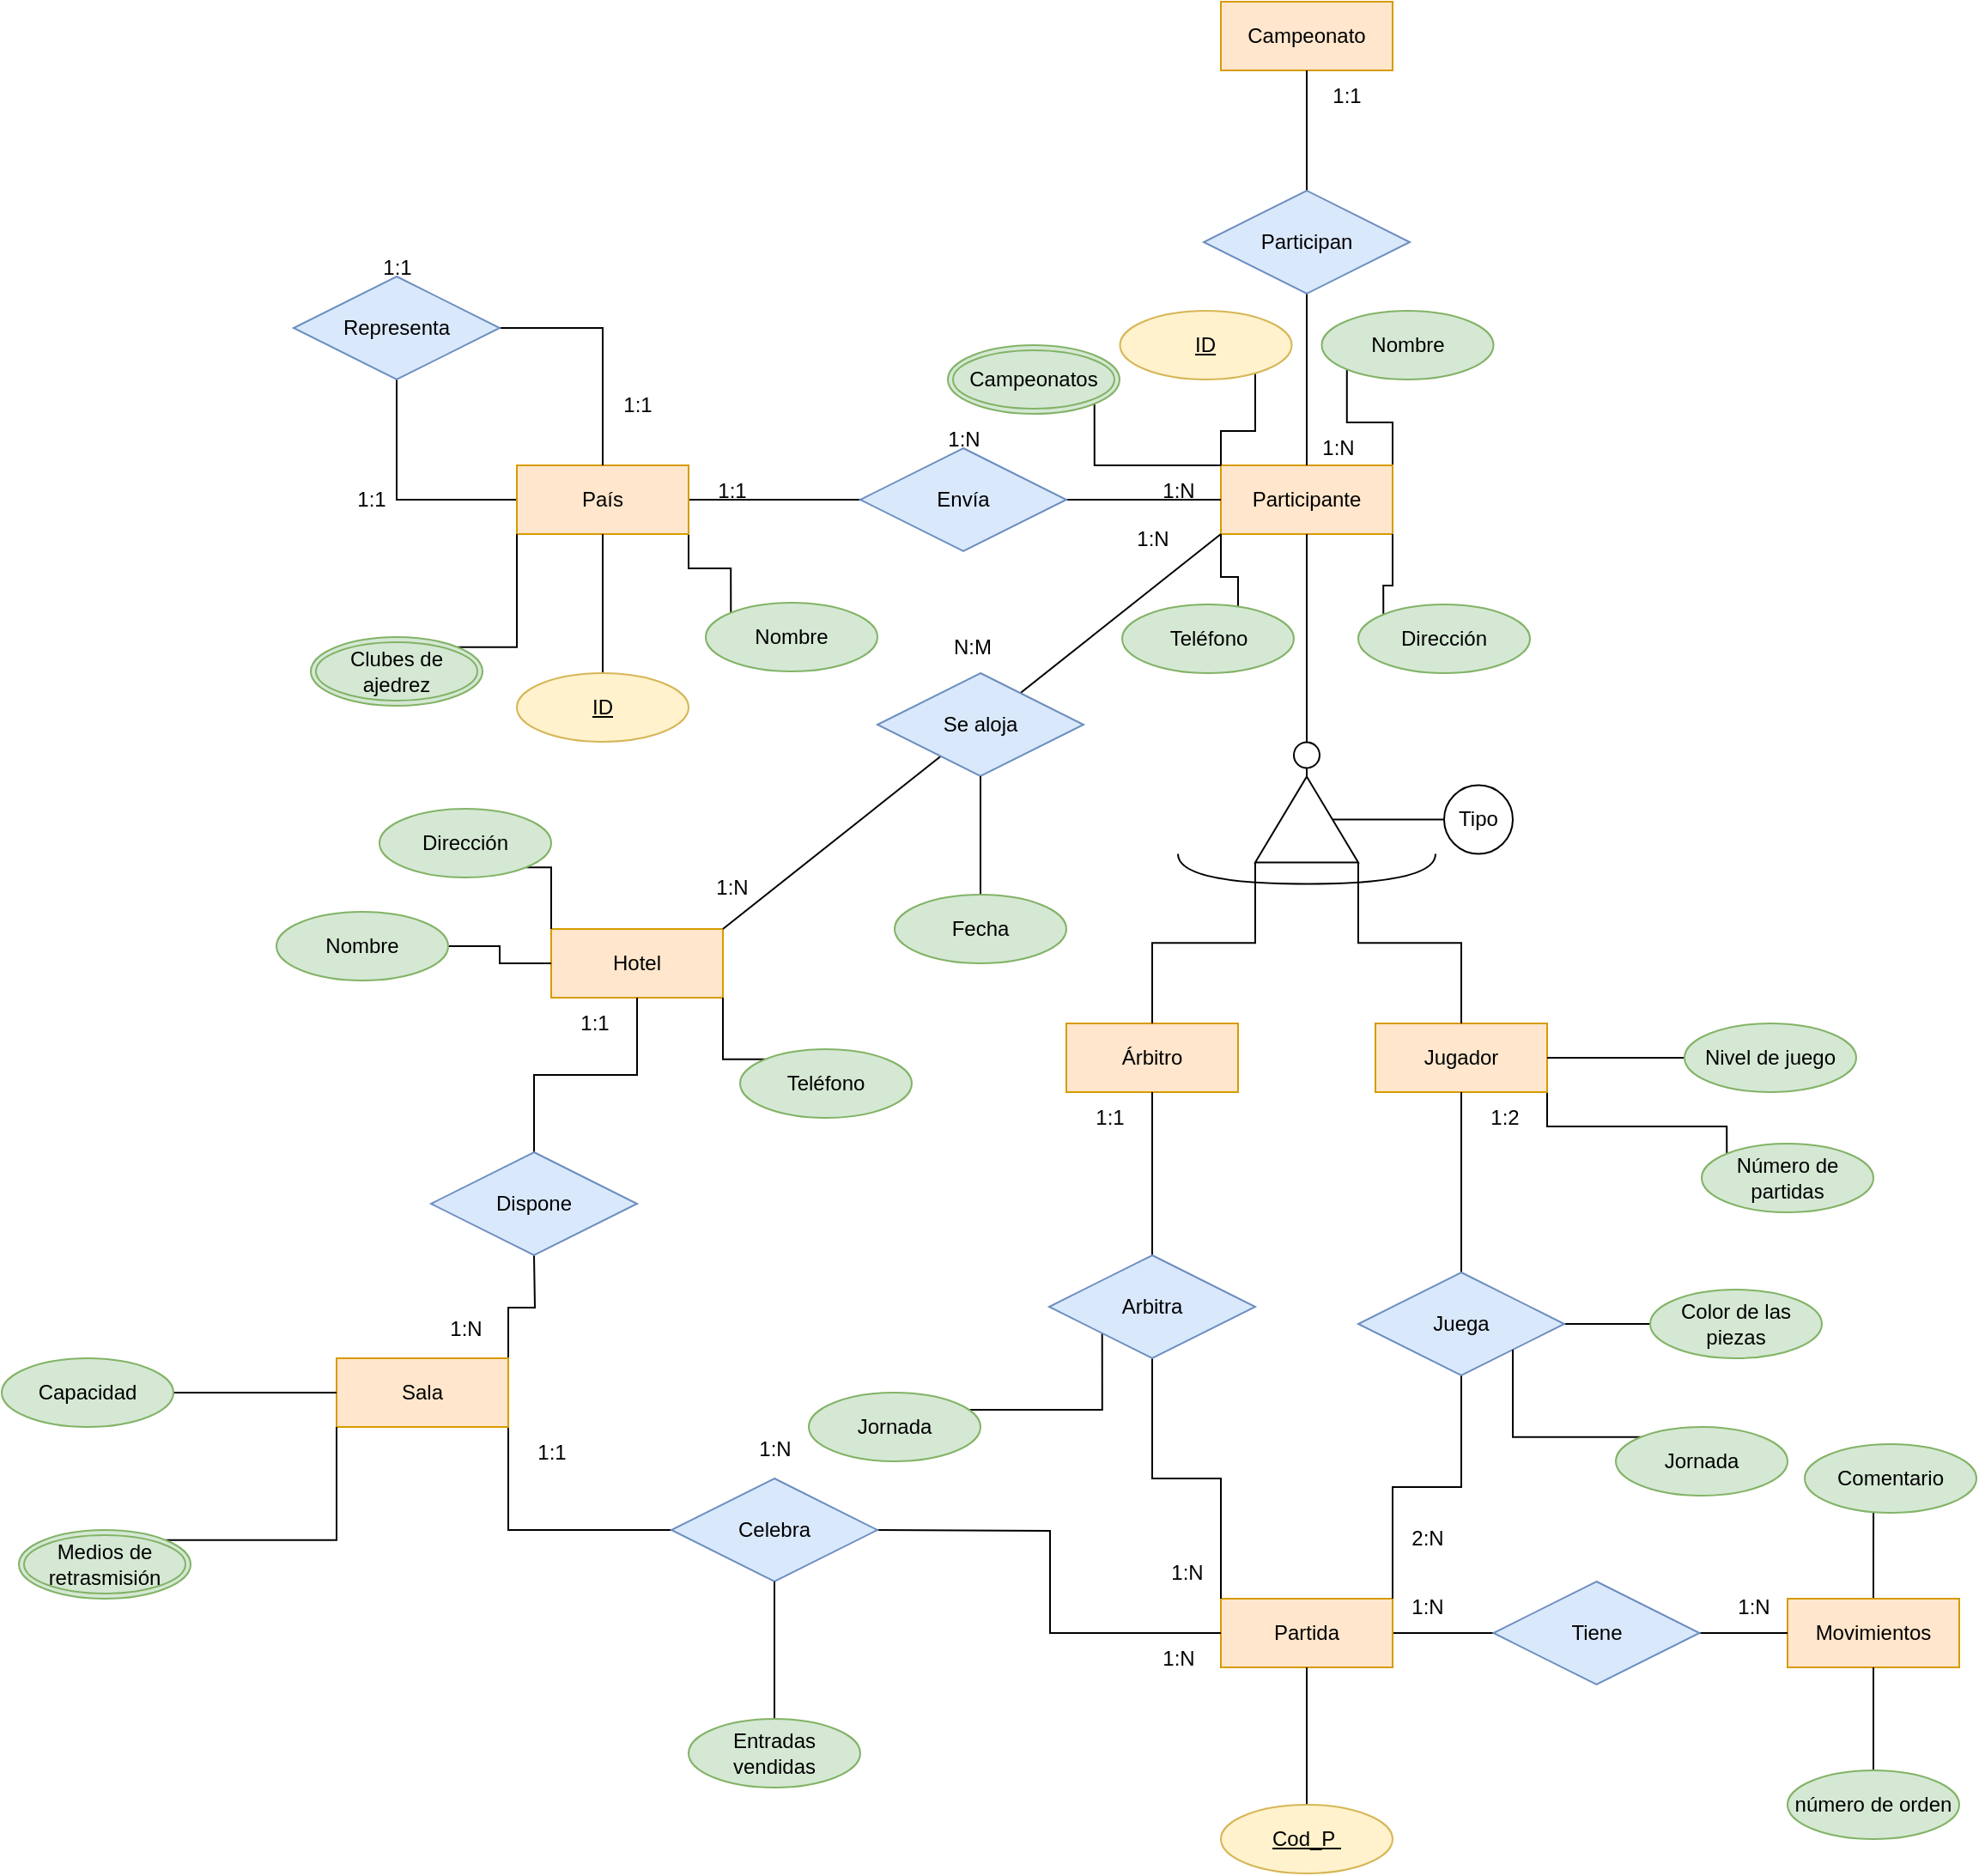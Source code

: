 <mxfile version="22.0.4" type="github">
  <diagram name="Página-1" id="1d2L8bz1bzAMaSmPZkwq">
    <mxGraphModel dx="1807" dy="534" grid="1" gridSize="10" guides="1" tooltips="1" connect="1" arrows="1" fold="1" page="1" pageScale="1" pageWidth="827" pageHeight="1169" math="0" shadow="0">
      <root>
        <mxCell id="0" />
        <mxCell id="1" parent="0" />
        <mxCell id="wL6kafA09rnqlE72niW9-103" style="edgeStyle=orthogonalEdgeStyle;rounded=0;orthogonalLoop=1;jettySize=auto;html=1;exitX=0;exitY=1;exitDx=0;exitDy=0;entryX=1;entryY=0;entryDx=0;entryDy=0;endArrow=none;endFill=0;" edge="1" parent="1">
          <mxGeometry relative="1" as="geometry">
            <mxPoint x="180.996" y="839.954" as="targetPoint" />
            <mxPoint x="270.85" y="789.18" as="sourcePoint" />
            <Array as="points">
              <mxPoint x="271" y="840" />
            </Array>
          </mxGeometry>
        </mxCell>
        <mxCell id="wL6kafA09rnqlE72niW9-104" value="Jornada" style="ellipse;whiteSpace=wrap;html=1;align=center;fillColor=#d5e8d4;strokeColor=#82b366;" vertex="1" parent="1">
          <mxGeometry x="100" y="830" width="100" height="40" as="geometry" />
        </mxCell>
        <mxCell id="wL6kafA09rnqlE72niW9-1" value="Campeonato" style="whiteSpace=wrap;html=1;align=center;fillColor=#ffe6cc;strokeColor=#d79b00;" vertex="1" parent="1">
          <mxGeometry x="340" y="20" width="100" height="40" as="geometry" />
        </mxCell>
        <mxCell id="wL6kafA09rnqlE72niW9-46" style="edgeStyle=orthogonalEdgeStyle;rounded=0;orthogonalLoop=1;jettySize=auto;html=1;exitX=1;exitY=0;exitDx=0;exitDy=0;entryX=0;entryY=1;entryDx=0;entryDy=0;endArrow=none;endFill=0;" edge="1" parent="1" source="wL6kafA09rnqlE72niW9-3" target="wL6kafA09rnqlE72niW9-45">
          <mxGeometry relative="1" as="geometry" />
        </mxCell>
        <mxCell id="wL6kafA09rnqlE72niW9-3" value="Participante" style="whiteSpace=wrap;html=1;align=center;fillColor=#ffe6cc;strokeColor=#d79b00;" vertex="1" parent="1">
          <mxGeometry x="340" y="290" width="100" height="40" as="geometry" />
        </mxCell>
        <mxCell id="wL6kafA09rnqlE72niW9-95" style="edgeStyle=orthogonalEdgeStyle;rounded=0;orthogonalLoop=1;jettySize=auto;html=1;exitX=1;exitY=1;exitDx=0;exitDy=0;entryX=0;entryY=0;entryDx=0;entryDy=0;endArrow=none;endFill=0;" edge="1" parent="1" source="wL6kafA09rnqlE72niW9-4" target="wL6kafA09rnqlE72niW9-94">
          <mxGeometry relative="1" as="geometry">
            <Array as="points">
              <mxPoint x="530" y="675" />
              <mxPoint x="635" y="675" />
            </Array>
          </mxGeometry>
        </mxCell>
        <mxCell id="wL6kafA09rnqlE72niW9-4" value="Jugador" style="whiteSpace=wrap;html=1;align=center;fillColor=#ffe6cc;strokeColor=#d79b00;" vertex="1" parent="1">
          <mxGeometry x="430" y="615" width="100" height="40" as="geometry" />
        </mxCell>
        <mxCell id="wL6kafA09rnqlE72niW9-5" value="Árbitro" style="whiteSpace=wrap;html=1;align=center;fillColor=#ffe6cc;strokeColor=#d79b00;" vertex="1" parent="1">
          <mxGeometry x="250" y="615" width="100" height="40" as="geometry" />
        </mxCell>
        <mxCell id="wL6kafA09rnqlE72niW9-26" style="edgeStyle=orthogonalEdgeStyle;rounded=0;orthogonalLoop=1;jettySize=auto;html=1;entryX=0;entryY=0.5;entryDx=0;entryDy=0;endArrow=none;endFill=0;" edge="1" parent="1" source="wL6kafA09rnqlE72niW9-6" target="wL6kafA09rnqlE72niW9-25">
          <mxGeometry relative="1" as="geometry" />
        </mxCell>
        <mxCell id="wL6kafA09rnqlE72niW9-29" style="edgeStyle=orthogonalEdgeStyle;rounded=0;orthogonalLoop=1;jettySize=auto;html=1;entryX=0.5;entryY=1;entryDx=0;entryDy=0;endArrow=none;endFill=0;" edge="1" parent="1" source="wL6kafA09rnqlE72niW9-6" target="wL6kafA09rnqlE72niW9-28">
          <mxGeometry relative="1" as="geometry" />
        </mxCell>
        <mxCell id="wL6kafA09rnqlE72niW9-66" style="edgeStyle=orthogonalEdgeStyle;rounded=0;orthogonalLoop=1;jettySize=auto;html=1;exitX=1;exitY=1;exitDx=0;exitDy=0;entryX=0;entryY=0;entryDx=0;entryDy=0;endArrow=none;endFill=0;" edge="1" parent="1" source="wL6kafA09rnqlE72niW9-6" target="wL6kafA09rnqlE72niW9-65">
          <mxGeometry relative="1" as="geometry" />
        </mxCell>
        <mxCell id="wL6kafA09rnqlE72niW9-6" value="País" style="whiteSpace=wrap;html=1;align=center;fillColor=#ffe6cc;strokeColor=#d79b00;" vertex="1" parent="1">
          <mxGeometry x="-70" y="290" width="100" height="40" as="geometry" />
        </mxCell>
        <mxCell id="wL6kafA09rnqlE72niW9-137" style="edgeStyle=orthogonalEdgeStyle;rounded=0;orthogonalLoop=1;jettySize=auto;html=1;exitX=1;exitY=0.5;exitDx=0;exitDy=0;entryX=0;entryY=0.5;entryDx=0;entryDy=0;endArrow=none;endFill=0;" edge="1" parent="1" source="wL6kafA09rnqlE72niW9-7" target="wL6kafA09rnqlE72niW9-136">
          <mxGeometry relative="1" as="geometry" />
        </mxCell>
        <mxCell id="wL6kafA09rnqlE72niW9-7" value="Partida" style="whiteSpace=wrap;html=1;align=center;fillColor=#ffe6cc;strokeColor=#d79b00;" vertex="1" parent="1">
          <mxGeometry x="340" y="950" width="100" height="40" as="geometry" />
        </mxCell>
        <mxCell id="wL6kafA09rnqlE72niW9-8" value="Hotel" style="whiteSpace=wrap;html=1;align=center;fillColor=#ffe6cc;strokeColor=#d79b00;" vertex="1" parent="1">
          <mxGeometry x="-50" y="560" width="100" height="40" as="geometry" />
        </mxCell>
        <mxCell id="wL6kafA09rnqlE72niW9-12" style="edgeStyle=orthogonalEdgeStyle;rounded=0;orthogonalLoop=1;jettySize=auto;html=1;exitX=0.5;exitY=1;exitDx=0;exitDy=0;entryX=0.5;entryY=0;entryDx=0;entryDy=0;endArrow=none;endFill=0;" edge="1" parent="1" source="wL6kafA09rnqlE72niW9-11" target="wL6kafA09rnqlE72niW9-3">
          <mxGeometry relative="1" as="geometry" />
        </mxCell>
        <mxCell id="wL6kafA09rnqlE72niW9-13" style="edgeStyle=orthogonalEdgeStyle;rounded=0;orthogonalLoop=1;jettySize=auto;html=1;exitX=0.5;exitY=0;exitDx=0;exitDy=0;entryX=0.5;entryY=1;entryDx=0;entryDy=0;endArrow=none;endFill=0;" edge="1" parent="1" source="wL6kafA09rnqlE72niW9-11" target="wL6kafA09rnqlE72niW9-1">
          <mxGeometry relative="1" as="geometry" />
        </mxCell>
        <mxCell id="wL6kafA09rnqlE72niW9-11" value="Participan" style="shape=rhombus;perimeter=rhombusPerimeter;whiteSpace=wrap;html=1;align=center;fillColor=#dae8fc;strokeColor=#6c8ebf;" vertex="1" parent="1">
          <mxGeometry x="330" y="130" width="120" height="60" as="geometry" />
        </mxCell>
        <mxCell id="wL6kafA09rnqlE72niW9-18" style="edgeStyle=orthogonalEdgeStyle;rounded=0;orthogonalLoop=1;jettySize=auto;html=1;entryX=0.5;entryY=1;entryDx=0;entryDy=0;endArrow=none;endFill=0;" edge="1" parent="1" source="wL6kafA09rnqlE72niW9-14" target="wL6kafA09rnqlE72niW9-15">
          <mxGeometry relative="1" as="geometry" />
        </mxCell>
        <mxCell id="wL6kafA09rnqlE72niW9-19" style="edgeStyle=orthogonalEdgeStyle;rounded=0;orthogonalLoop=1;jettySize=auto;html=1;exitX=0;exitY=1;exitDx=0;exitDy=0;exitPerimeter=0;entryX=0.5;entryY=0;entryDx=0;entryDy=0;endArrow=none;endFill=0;" edge="1" parent="1" source="wL6kafA09rnqlE72niW9-14" target="wL6kafA09rnqlE72niW9-5">
          <mxGeometry relative="1" as="geometry" />
        </mxCell>
        <mxCell id="wL6kafA09rnqlE72niW9-20" style="edgeStyle=orthogonalEdgeStyle;rounded=0;orthogonalLoop=1;jettySize=auto;html=1;exitX=1;exitY=1;exitDx=0;exitDy=0;exitPerimeter=0;entryX=0.5;entryY=0;entryDx=0;entryDy=0;endArrow=none;endFill=0;" edge="1" parent="1" source="wL6kafA09rnqlE72niW9-14" target="wL6kafA09rnqlE72niW9-4">
          <mxGeometry relative="1" as="geometry" />
        </mxCell>
        <mxCell id="wL6kafA09rnqlE72niW9-14" value="" style="verticalLabelPosition=bottom;verticalAlign=top;html=1;shape=mxgraph.basic.acute_triangle;dx=0.5;" vertex="1" parent="1">
          <mxGeometry x="360" y="471.25" width="60" height="50" as="geometry" />
        </mxCell>
        <mxCell id="wL6kafA09rnqlE72niW9-34" style="edgeStyle=orthogonalEdgeStyle;rounded=0;orthogonalLoop=1;jettySize=auto;html=1;entryX=0.5;entryY=1;entryDx=0;entryDy=0;endArrow=none;endFill=0;" edge="1" parent="1" source="wL6kafA09rnqlE72niW9-15" target="wL6kafA09rnqlE72niW9-3">
          <mxGeometry relative="1" as="geometry" />
        </mxCell>
        <mxCell id="wL6kafA09rnqlE72niW9-15" value="" style="ellipse;whiteSpace=wrap;html=1;aspect=fixed;" vertex="1" parent="1">
          <mxGeometry x="382.5" y="451.25" width="15" height="15" as="geometry" />
        </mxCell>
        <mxCell id="wL6kafA09rnqlE72niW9-22" value="" style="shape=requiredInterface;html=1;verticalLabelPosition=bottom;sketch=0;rotation=90;" vertex="1" parent="1">
          <mxGeometry x="381.25" y="450" width="17.5" height="150" as="geometry" />
        </mxCell>
        <mxCell id="wL6kafA09rnqlE72niW9-23" value="Tipo" style="ellipse;whiteSpace=wrap;html=1;aspect=fixed;" vertex="1" parent="1">
          <mxGeometry x="470" y="476.25" width="40" height="40" as="geometry" />
        </mxCell>
        <mxCell id="wL6kafA09rnqlE72niW9-24" style="edgeStyle=orthogonalEdgeStyle;rounded=0;orthogonalLoop=1;jettySize=auto;html=1;entryX=0;entryY=0;entryDx=45;entryDy=25;entryPerimeter=0;endArrow=none;endFill=0;" edge="1" parent="1" source="wL6kafA09rnqlE72niW9-23" target="wL6kafA09rnqlE72niW9-14">
          <mxGeometry relative="1" as="geometry" />
        </mxCell>
        <mxCell id="wL6kafA09rnqlE72niW9-27" style="edgeStyle=orthogonalEdgeStyle;rounded=0;orthogonalLoop=1;jettySize=auto;html=1;exitX=1;exitY=0.5;exitDx=0;exitDy=0;entryX=0;entryY=0.5;entryDx=0;entryDy=0;endArrow=none;endFill=0;" edge="1" parent="1" source="wL6kafA09rnqlE72niW9-25" target="wL6kafA09rnqlE72niW9-3">
          <mxGeometry relative="1" as="geometry" />
        </mxCell>
        <mxCell id="wL6kafA09rnqlE72niW9-25" value="Envía" style="shape=rhombus;perimeter=rhombusPerimeter;whiteSpace=wrap;html=1;align=center;fillColor=#dae8fc;strokeColor=#6c8ebf;" vertex="1" parent="1">
          <mxGeometry x="130" y="280" width="120" height="60" as="geometry" />
        </mxCell>
        <mxCell id="wL6kafA09rnqlE72niW9-30" style="edgeStyle=orthogonalEdgeStyle;rounded=0;orthogonalLoop=1;jettySize=auto;html=1;entryX=0.5;entryY=0;entryDx=0;entryDy=0;endArrow=none;endFill=0;" edge="1" parent="1" source="wL6kafA09rnqlE72niW9-28" target="wL6kafA09rnqlE72niW9-6">
          <mxGeometry relative="1" as="geometry" />
        </mxCell>
        <mxCell id="wL6kafA09rnqlE72niW9-28" value="Representa" style="shape=rhombus;perimeter=rhombusPerimeter;whiteSpace=wrap;html=1;align=center;fillColor=#dae8fc;strokeColor=#6c8ebf;" vertex="1" parent="1">
          <mxGeometry x="-200" y="180" width="120" height="60" as="geometry" />
        </mxCell>
        <mxCell id="wL6kafA09rnqlE72niW9-37" value="" style="endArrow=none;html=1;rounded=0;exitX=1;exitY=0;exitDx=0;exitDy=0;entryX=0;entryY=1;entryDx=0;entryDy=0;" edge="1" parent="1" source="wL6kafA09rnqlE72niW9-8" target="wL6kafA09rnqlE72niW9-3">
          <mxGeometry width="50" height="50" relative="1" as="geometry">
            <mxPoint x="210" y="500" as="sourcePoint" />
            <mxPoint x="260" y="450" as="targetPoint" />
          </mxGeometry>
        </mxCell>
        <mxCell id="wL6kafA09rnqlE72niW9-38" value="Se aloja" style="shape=rhombus;perimeter=rhombusPerimeter;whiteSpace=wrap;html=1;align=center;fillColor=#dae8fc;strokeColor=#6c8ebf;" vertex="1" parent="1">
          <mxGeometry x="140" y="411" width="120" height="60" as="geometry" />
        </mxCell>
        <mxCell id="wL6kafA09rnqlE72niW9-42" style="edgeStyle=orthogonalEdgeStyle;rounded=0;orthogonalLoop=1;jettySize=auto;html=1;entryX=0;entryY=0.5;entryDx=0;entryDy=0;endArrow=none;endFill=0;" edge="1" parent="1" target="wL6kafA09rnqlE72niW9-7">
          <mxGeometry relative="1" as="geometry">
            <mxPoint x="140" y="910" as="sourcePoint" />
          </mxGeometry>
        </mxCell>
        <mxCell id="wL6kafA09rnqlE72niW9-99" style="edgeStyle=orthogonalEdgeStyle;rounded=0;orthogonalLoop=1;jettySize=auto;html=1;exitX=0;exitY=0.5;exitDx=0;exitDy=0;entryX=1;entryY=1;entryDx=0;entryDy=0;endArrow=none;endFill=0;" edge="1" parent="1" source="wL6kafA09rnqlE72niW9-39" target="wL6kafA09rnqlE72niW9-40">
          <mxGeometry relative="1" as="geometry" />
        </mxCell>
        <mxCell id="wL6kafA09rnqlE72niW9-128" value="" style="edgeStyle=orthogonalEdgeStyle;rounded=0;orthogonalLoop=1;jettySize=auto;html=1;endArrow=none;endFill=0;" edge="1" parent="1">
          <mxGeometry relative="1" as="geometry">
            <mxPoint x="79.41" y="1020.0" as="sourcePoint" />
            <mxPoint x="79" y="1030" as="targetPoint" />
          </mxGeometry>
        </mxCell>
        <mxCell id="wL6kafA09rnqlE72niW9-39" value="Celebra" style="shape=rhombus;perimeter=rhombusPerimeter;whiteSpace=wrap;html=1;align=center;fillColor=#dae8fc;strokeColor=#6c8ebf;" vertex="1" parent="1">
          <mxGeometry x="20" y="880" width="120" height="60" as="geometry" />
        </mxCell>
        <mxCell id="wL6kafA09rnqlE72niW9-100" style="edgeStyle=orthogonalEdgeStyle;rounded=0;orthogonalLoop=1;jettySize=auto;html=1;exitX=1;exitY=0;exitDx=0;exitDy=0;endArrow=none;endFill=0;" edge="1" parent="1" source="wL6kafA09rnqlE72niW9-40">
          <mxGeometry relative="1" as="geometry">
            <mxPoint x="-60" y="750.0" as="targetPoint" />
          </mxGeometry>
        </mxCell>
        <mxCell id="wL6kafA09rnqlE72niW9-40" value="Sala" style="whiteSpace=wrap;html=1;align=center;fillColor=#ffe6cc;strokeColor=#d79b00;" vertex="1" parent="1">
          <mxGeometry x="-175" y="810" width="100" height="40" as="geometry" />
        </mxCell>
        <mxCell id="wL6kafA09rnqlE72niW9-47" style="edgeStyle=orthogonalEdgeStyle;rounded=0;orthogonalLoop=1;jettySize=auto;html=1;exitX=1;exitY=1;exitDx=0;exitDy=0;entryX=0;entryY=0;entryDx=0;entryDy=0;endArrow=none;endFill=0;" edge="1" parent="1" source="wL6kafA09rnqlE72niW9-43" target="wL6kafA09rnqlE72niW9-3">
          <mxGeometry relative="1" as="geometry">
            <Array as="points">
              <mxPoint x="360" y="234" />
              <mxPoint x="360" y="270" />
              <mxPoint x="340" y="270" />
            </Array>
          </mxGeometry>
        </mxCell>
        <mxCell id="wL6kafA09rnqlE72niW9-43" value="ID" style="ellipse;whiteSpace=wrap;html=1;align=center;fontStyle=4;fillColor=#fff2cc;strokeColor=#d6b656;" vertex="1" parent="1">
          <mxGeometry x="281.25" y="200" width="100" height="40" as="geometry" />
        </mxCell>
        <mxCell id="wL6kafA09rnqlE72niW9-45" value="Nombre" style="ellipse;whiteSpace=wrap;html=1;align=center;fillColor=#d5e8d4;strokeColor=#82b366;" vertex="1" parent="1">
          <mxGeometry x="398.75" y="200" width="100" height="40" as="geometry" />
        </mxCell>
        <mxCell id="wL6kafA09rnqlE72niW9-49" style="edgeStyle=orthogonalEdgeStyle;rounded=0;orthogonalLoop=1;jettySize=auto;html=1;exitX=0;exitY=0;exitDx=0;exitDy=0;entryX=1;entryY=1;entryDx=0;entryDy=0;endArrow=none;endFill=0;" edge="1" parent="1" source="wL6kafA09rnqlE72niW9-48" target="wL6kafA09rnqlE72niW9-3">
          <mxGeometry relative="1" as="geometry">
            <Array as="points">
              <mxPoint x="435" y="360" />
              <mxPoint x="440" y="360" />
            </Array>
          </mxGeometry>
        </mxCell>
        <mxCell id="wL6kafA09rnqlE72niW9-48" value="Dirección" style="ellipse;whiteSpace=wrap;html=1;align=center;fillColor=#d5e8d4;strokeColor=#82b366;" vertex="1" parent="1">
          <mxGeometry x="420" y="371" width="100" height="40" as="geometry" />
        </mxCell>
        <mxCell id="wL6kafA09rnqlE72niW9-51" style="edgeStyle=orthogonalEdgeStyle;rounded=0;orthogonalLoop=1;jettySize=auto;html=1;exitX=0.5;exitY=0;exitDx=0;exitDy=0;entryX=0;entryY=1;entryDx=0;entryDy=0;endArrow=none;endFill=0;" edge="1" parent="1" source="wL6kafA09rnqlE72niW9-50" target="wL6kafA09rnqlE72niW9-3">
          <mxGeometry relative="1" as="geometry">
            <Array as="points">
              <mxPoint x="333" y="390" />
              <mxPoint x="350" y="390" />
              <mxPoint x="350" y="355" />
              <mxPoint x="340" y="355" />
            </Array>
          </mxGeometry>
        </mxCell>
        <mxCell id="wL6kafA09rnqlE72niW9-50" value="Teléfono" style="ellipse;whiteSpace=wrap;html=1;align=center;fillColor=#d5e8d4;strokeColor=#82b366;" vertex="1" parent="1">
          <mxGeometry x="282.5" y="371" width="100" height="40" as="geometry" />
        </mxCell>
        <mxCell id="wL6kafA09rnqlE72niW9-53" style="edgeStyle=orthogonalEdgeStyle;rounded=0;orthogonalLoop=1;jettySize=auto;html=1;exitX=1;exitY=1;exitDx=0;exitDy=0;entryX=0;entryY=0;entryDx=0;entryDy=0;endArrow=none;endFill=0;" edge="1" parent="1" source="wL6kafA09rnqlE72niW9-52" target="wL6kafA09rnqlE72niW9-3">
          <mxGeometry relative="1" as="geometry">
            <Array as="points">
              <mxPoint x="266" y="290" />
            </Array>
          </mxGeometry>
        </mxCell>
        <mxCell id="wL6kafA09rnqlE72niW9-52" value="Campeonatos" style="ellipse;shape=doubleEllipse;margin=3;whiteSpace=wrap;html=1;align=center;fillColor=#d5e8d4;strokeColor=#82b366;" vertex="1" parent="1">
          <mxGeometry x="181" y="220" width="100" height="40" as="geometry" />
        </mxCell>
        <mxCell id="wL6kafA09rnqlE72niW9-56" style="edgeStyle=orthogonalEdgeStyle;rounded=0;orthogonalLoop=1;jettySize=auto;html=1;entryX=1;entryY=0.5;entryDx=0;entryDy=0;endArrow=none;endFill=0;" edge="1" parent="1" source="wL6kafA09rnqlE72niW9-54" target="wL6kafA09rnqlE72niW9-4">
          <mxGeometry relative="1" as="geometry">
            <Array as="points">
              <mxPoint x="570" y="635" />
              <mxPoint x="570" y="635" />
            </Array>
          </mxGeometry>
        </mxCell>
        <mxCell id="wL6kafA09rnqlE72niW9-54" value="Nivel de juego" style="ellipse;whiteSpace=wrap;html=1;align=center;fillColor=#d5e8d4;strokeColor=#82b366;" vertex="1" parent="1">
          <mxGeometry x="610" y="615" width="100" height="40" as="geometry" />
        </mxCell>
        <mxCell id="wL6kafA09rnqlE72niW9-57" value="1:N" style="text;html=1;align=center;verticalAlign=middle;resizable=0;points=[];autosize=1;strokeColor=none;fillColor=none;" vertex="1" parent="1">
          <mxGeometry x="295" y="290" width="40" height="30" as="geometry" />
        </mxCell>
        <mxCell id="wL6kafA09rnqlE72niW9-58" value="1:1" style="text;html=1;align=center;verticalAlign=middle;resizable=0;points=[];autosize=1;strokeColor=none;fillColor=none;" vertex="1" parent="1">
          <mxGeometry x="35" y="290" width="40" height="30" as="geometry" />
        </mxCell>
        <mxCell id="wL6kafA09rnqlE72niW9-59" value="1:N" style="text;html=1;align=center;verticalAlign=middle;resizable=0;points=[];autosize=1;strokeColor=none;fillColor=none;" vertex="1" parent="1">
          <mxGeometry x="170" y="260" width="40" height="30" as="geometry" />
        </mxCell>
        <mxCell id="wL6kafA09rnqlE72niW9-60" value="1:1" style="text;html=1;align=center;verticalAlign=middle;resizable=0;points=[];autosize=1;strokeColor=none;fillColor=none;" vertex="1" parent="1">
          <mxGeometry x="-20" y="240" width="40" height="30" as="geometry" />
        </mxCell>
        <mxCell id="wL6kafA09rnqlE72niW9-61" value="1:1" style="text;html=1;align=center;verticalAlign=middle;resizable=0;points=[];autosize=1;strokeColor=none;fillColor=none;" vertex="1" parent="1">
          <mxGeometry x="-175" y="295" width="40" height="30" as="geometry" />
        </mxCell>
        <mxCell id="wL6kafA09rnqlE72niW9-62" value="1:1" style="text;html=1;align=center;verticalAlign=middle;resizable=0;points=[];autosize=1;strokeColor=none;fillColor=none;rotation=0;" vertex="1" parent="1">
          <mxGeometry x="-160" y="160" width="40" height="30" as="geometry" />
        </mxCell>
        <mxCell id="wL6kafA09rnqlE72niW9-64" style="edgeStyle=orthogonalEdgeStyle;rounded=0;orthogonalLoop=1;jettySize=auto;html=1;entryX=0.5;entryY=1;entryDx=0;entryDy=0;endArrow=none;endFill=0;" edge="1" parent="1" source="wL6kafA09rnqlE72niW9-63" target="wL6kafA09rnqlE72niW9-6">
          <mxGeometry relative="1" as="geometry" />
        </mxCell>
        <mxCell id="wL6kafA09rnqlE72niW9-63" value="ID" style="whiteSpace=wrap;html=1;align=center;fillColor=#fff2cc;strokeColor=#d6b656;shape=ellipse;perimeter=ellipsePerimeter;fontStyle=4;" vertex="1" parent="1">
          <mxGeometry x="-70" y="411" width="100" height="40" as="geometry" />
        </mxCell>
        <mxCell id="wL6kafA09rnqlE72niW9-65" value="Nombre" style="ellipse;whiteSpace=wrap;html=1;align=center;fillColor=#d5e8d4;strokeColor=#82b366;" vertex="1" parent="1">
          <mxGeometry x="40" y="370" width="100" height="40" as="geometry" />
        </mxCell>
        <mxCell id="wL6kafA09rnqlE72niW9-68" style="edgeStyle=orthogonalEdgeStyle;rounded=0;orthogonalLoop=1;jettySize=auto;html=1;exitX=1;exitY=0;exitDx=0;exitDy=0;entryX=0;entryY=1;entryDx=0;entryDy=0;endArrow=none;endFill=0;" edge="1" parent="1" source="wL6kafA09rnqlE72niW9-67" target="wL6kafA09rnqlE72niW9-6">
          <mxGeometry relative="1" as="geometry" />
        </mxCell>
        <mxCell id="wL6kafA09rnqlE72niW9-67" value="Clubes de ajedrez" style="ellipse;shape=doubleEllipse;margin=3;whiteSpace=wrap;html=1;align=center;fillColor=#d5e8d4;strokeColor=#82b366;" vertex="1" parent="1">
          <mxGeometry x="-190" y="390" width="100" height="40" as="geometry" />
        </mxCell>
        <mxCell id="wL6kafA09rnqlE72niW9-70" style="edgeStyle=orthogonalEdgeStyle;rounded=0;orthogonalLoop=1;jettySize=auto;html=1;endArrow=none;endFill=0;entryX=0.5;entryY=1;entryDx=0;entryDy=0;" edge="1" parent="1" source="wL6kafA09rnqlE72niW9-69" target="wL6kafA09rnqlE72niW9-7">
          <mxGeometry relative="1" as="geometry">
            <mxPoint x="539" y="1030" as="targetPoint" />
            <Array as="points" />
          </mxGeometry>
        </mxCell>
        <mxCell id="wL6kafA09rnqlE72niW9-69" value="Cod_P&amp;nbsp;" style="whiteSpace=wrap;html=1;align=center;shape=ellipse;perimeter=ellipsePerimeter;fontStyle=4;fillColor=#fff2cc;strokeColor=#d6b656;" vertex="1" parent="1">
          <mxGeometry x="340" y="1070" width="100" height="40" as="geometry" />
        </mxCell>
        <mxCell id="wL6kafA09rnqlE72niW9-80" style="edgeStyle=orthogonalEdgeStyle;rounded=0;orthogonalLoop=1;jettySize=auto;html=1;entryX=0.5;entryY=1;entryDx=0;entryDy=0;endArrow=none;endFill=0;" edge="1" parent="1" source="wL6kafA09rnqlE72niW9-79" target="wL6kafA09rnqlE72niW9-4">
          <mxGeometry relative="1" as="geometry" />
        </mxCell>
        <mxCell id="wL6kafA09rnqlE72niW9-81" style="edgeStyle=orthogonalEdgeStyle;rounded=0;orthogonalLoop=1;jettySize=auto;html=1;exitX=0.5;exitY=1;exitDx=0;exitDy=0;entryX=1;entryY=0;entryDx=0;entryDy=0;endArrow=none;endFill=0;" edge="1" parent="1" source="wL6kafA09rnqlE72niW9-79" target="wL6kafA09rnqlE72niW9-7">
          <mxGeometry relative="1" as="geometry" />
        </mxCell>
        <mxCell id="wL6kafA09rnqlE72niW9-96" style="edgeStyle=orthogonalEdgeStyle;rounded=0;orthogonalLoop=1;jettySize=auto;html=1;endArrow=none;endFill=0;" edge="1" parent="1" source="wL6kafA09rnqlE72niW9-79">
          <mxGeometry relative="1" as="geometry">
            <mxPoint x="590" y="790.0" as="targetPoint" />
          </mxGeometry>
        </mxCell>
        <mxCell id="wL6kafA09rnqlE72niW9-79" value="Juega" style="shape=rhombus;perimeter=rhombusPerimeter;whiteSpace=wrap;html=1;align=center;fillColor=#dae8fc;strokeColor=#6c8ebf;" vertex="1" parent="1">
          <mxGeometry x="420" y="760" width="120" height="60" as="geometry" />
        </mxCell>
        <mxCell id="wL6kafA09rnqlE72niW9-87" value="2:N" style="text;html=1;align=center;verticalAlign=middle;resizable=0;points=[];autosize=1;strokeColor=none;fillColor=none;" vertex="1" parent="1">
          <mxGeometry x="440" y="900" width="40" height="30" as="geometry" />
        </mxCell>
        <mxCell id="wL6kafA09rnqlE72niW9-88" style="edgeStyle=orthogonalEdgeStyle;rounded=0;orthogonalLoop=1;jettySize=auto;html=1;entryX=0.5;entryY=1;entryDx=0;entryDy=0;endArrow=none;endFill=0;" edge="1" parent="1" source="wL6kafA09rnqlE72niW9-90" target="wL6kafA09rnqlE72niW9-5">
          <mxGeometry relative="1" as="geometry">
            <mxPoint x="315" y="645" as="targetPoint" />
          </mxGeometry>
        </mxCell>
        <mxCell id="wL6kafA09rnqlE72niW9-89" style="edgeStyle=orthogonalEdgeStyle;rounded=0;orthogonalLoop=1;jettySize=auto;html=1;exitX=0.5;exitY=1;exitDx=0;exitDy=0;entryX=0;entryY=0;entryDx=0;entryDy=0;endArrow=none;endFill=0;" edge="1" parent="1" source="wL6kafA09rnqlE72niW9-90" target="wL6kafA09rnqlE72niW9-7">
          <mxGeometry relative="1" as="geometry">
            <mxPoint x="275" y="940" as="targetPoint" />
          </mxGeometry>
        </mxCell>
        <mxCell id="wL6kafA09rnqlE72niW9-90" value="Arbitra" style="shape=rhombus;perimeter=rhombusPerimeter;whiteSpace=wrap;html=1;align=center;fillColor=#dae8fc;strokeColor=#6c8ebf;" vertex="1" parent="1">
          <mxGeometry x="240" y="750" width="120" height="60" as="geometry" />
        </mxCell>
        <mxCell id="wL6kafA09rnqlE72niW9-91" value="1:N" style="text;html=1;align=center;verticalAlign=middle;resizable=0;points=[];autosize=1;strokeColor=none;fillColor=none;" vertex="1" parent="1">
          <mxGeometry x="300" y="920" width="40" height="30" as="geometry" />
        </mxCell>
        <mxCell id="wL6kafA09rnqlE72niW9-92" value="1:1" style="text;html=1;align=center;verticalAlign=middle;resizable=0;points=[];autosize=1;strokeColor=none;fillColor=none;" vertex="1" parent="1">
          <mxGeometry x="255" y="655" width="40" height="30" as="geometry" />
        </mxCell>
        <mxCell id="wL6kafA09rnqlE72niW9-93" value="1:2" style="text;html=1;align=center;verticalAlign=middle;resizable=0;points=[];autosize=1;strokeColor=none;fillColor=none;" vertex="1" parent="1">
          <mxGeometry x="485" y="655" width="40" height="30" as="geometry" />
        </mxCell>
        <mxCell id="wL6kafA09rnqlE72niW9-94" value="Número de partidas" style="ellipse;whiteSpace=wrap;html=1;align=center;fillColor=#d5e8d4;strokeColor=#82b366;" vertex="1" parent="1">
          <mxGeometry x="620" y="685" width="100" height="40" as="geometry" />
        </mxCell>
        <mxCell id="wL6kafA09rnqlE72niW9-97" value="Color de las piezas" style="ellipse;whiteSpace=wrap;html=1;align=center;fillColor=#d5e8d4;strokeColor=#82b366;" vertex="1" parent="1">
          <mxGeometry x="590" y="770" width="100" height="40" as="geometry" />
        </mxCell>
        <mxCell id="wL6kafA09rnqlE72niW9-102" style="edgeStyle=orthogonalEdgeStyle;rounded=0;orthogonalLoop=1;jettySize=auto;html=1;exitX=0;exitY=0;exitDx=0;exitDy=0;entryX=1;entryY=1;entryDx=0;entryDy=0;endArrow=none;endFill=0;" edge="1" parent="1" source="wL6kafA09rnqlE72niW9-101" target="wL6kafA09rnqlE72niW9-79">
          <mxGeometry relative="1" as="geometry" />
        </mxCell>
        <mxCell id="wL6kafA09rnqlE72niW9-101" value="Jornada" style="ellipse;whiteSpace=wrap;html=1;align=center;fillColor=#d5e8d4;strokeColor=#82b366;" vertex="1" parent="1">
          <mxGeometry x="570" y="850" width="100" height="40" as="geometry" />
        </mxCell>
        <mxCell id="wL6kafA09rnqlE72niW9-108" style="edgeStyle=orthogonalEdgeStyle;rounded=0;orthogonalLoop=1;jettySize=auto;html=1;exitX=0.5;exitY=0;exitDx=0;exitDy=0;entryX=0.5;entryY=1;entryDx=0;entryDy=0;endArrow=none;endFill=0;" edge="1" parent="1" source="wL6kafA09rnqlE72niW9-106" target="wL6kafA09rnqlE72niW9-8">
          <mxGeometry relative="1" as="geometry" />
        </mxCell>
        <mxCell id="wL6kafA09rnqlE72niW9-106" value="Dispone" style="shape=rhombus;perimeter=rhombusPerimeter;whiteSpace=wrap;html=1;align=center;fillColor=#dae8fc;strokeColor=#6c8ebf;" vertex="1" parent="1">
          <mxGeometry x="-120" y="690" width="120" height="60" as="geometry" />
        </mxCell>
        <mxCell id="wL6kafA09rnqlE72niW9-110" style="edgeStyle=orthogonalEdgeStyle;rounded=0;orthogonalLoop=1;jettySize=auto;html=1;entryX=0.5;entryY=1;entryDx=0;entryDy=0;endArrow=none;endFill=0;" edge="1" parent="1" source="wL6kafA09rnqlE72niW9-109" target="wL6kafA09rnqlE72niW9-38">
          <mxGeometry relative="1" as="geometry" />
        </mxCell>
        <mxCell id="wL6kafA09rnqlE72niW9-109" value="Fecha" style="ellipse;whiteSpace=wrap;html=1;align=center;fillColor=#d5e8d4;strokeColor=#82b366;" vertex="1" parent="1">
          <mxGeometry x="150" y="540" width="100" height="40" as="geometry" />
        </mxCell>
        <mxCell id="wL6kafA09rnqlE72niW9-112" style="edgeStyle=orthogonalEdgeStyle;rounded=0;orthogonalLoop=1;jettySize=auto;html=1;entryX=0;entryY=0.5;entryDx=0;entryDy=0;endArrow=none;endFill=0;" edge="1" parent="1" source="wL6kafA09rnqlE72niW9-111" target="wL6kafA09rnqlE72niW9-8">
          <mxGeometry relative="1" as="geometry" />
        </mxCell>
        <mxCell id="wL6kafA09rnqlE72niW9-111" value="Nombre" style="ellipse;whiteSpace=wrap;html=1;align=center;fillColor=#d5e8d4;strokeColor=#82b366;" vertex="1" parent="1">
          <mxGeometry x="-210" y="550" width="100" height="40" as="geometry" />
        </mxCell>
        <mxCell id="wL6kafA09rnqlE72niW9-113" value="1:N" style="text;html=1;align=center;verticalAlign=middle;resizable=0;points=[];autosize=1;strokeColor=none;fillColor=none;" vertex="1" parent="1">
          <mxGeometry x="35" y="521.25" width="40" height="30" as="geometry" />
        </mxCell>
        <mxCell id="wL6kafA09rnqlE72niW9-114" value="1:N" style="text;html=1;align=center;verticalAlign=middle;resizable=0;points=[];autosize=1;strokeColor=none;fillColor=none;" vertex="1" parent="1">
          <mxGeometry x="280" y="318" width="40" height="30" as="geometry" />
        </mxCell>
        <mxCell id="wL6kafA09rnqlE72niW9-115" value="N:M" style="text;html=1;align=center;verticalAlign=middle;resizable=0;points=[];autosize=1;strokeColor=none;fillColor=none;" vertex="1" parent="1">
          <mxGeometry x="170" y="381" width="50" height="30" as="geometry" />
        </mxCell>
        <mxCell id="wL6kafA09rnqlE72niW9-117" style="edgeStyle=orthogonalEdgeStyle;rounded=0;orthogonalLoop=1;jettySize=auto;html=1;exitX=1;exitY=1;exitDx=0;exitDy=0;entryX=0;entryY=0;entryDx=0;entryDy=0;endArrow=none;endFill=0;" edge="1" parent="1" source="wL6kafA09rnqlE72niW9-116" target="wL6kafA09rnqlE72niW9-8">
          <mxGeometry relative="1" as="geometry" />
        </mxCell>
        <mxCell id="wL6kafA09rnqlE72niW9-116" value="Dirección" style="ellipse;whiteSpace=wrap;html=1;align=center;fillColor=#d5e8d4;strokeColor=#82b366;" vertex="1" parent="1">
          <mxGeometry x="-150" y="490" width="100" height="40" as="geometry" />
        </mxCell>
        <mxCell id="wL6kafA09rnqlE72niW9-119" style="edgeStyle=orthogonalEdgeStyle;rounded=0;orthogonalLoop=1;jettySize=auto;html=1;exitX=0;exitY=0;exitDx=0;exitDy=0;entryX=1;entryY=1;entryDx=0;entryDy=0;endArrow=none;endFill=0;" edge="1" parent="1" source="wL6kafA09rnqlE72niW9-118" target="wL6kafA09rnqlE72niW9-8">
          <mxGeometry relative="1" as="geometry">
            <Array as="points">
              <mxPoint x="50" y="636" />
            </Array>
          </mxGeometry>
        </mxCell>
        <mxCell id="wL6kafA09rnqlE72niW9-118" value="Teléfono" style="ellipse;whiteSpace=wrap;html=1;align=center;fillColor=#d5e8d4;strokeColor=#82b366;" vertex="1" parent="1">
          <mxGeometry x="60" y="630" width="100" height="40" as="geometry" />
        </mxCell>
        <mxCell id="wL6kafA09rnqlE72niW9-121" value="1:1" style="text;html=1;align=center;verticalAlign=middle;resizable=0;points=[];autosize=1;strokeColor=none;fillColor=none;" vertex="1" parent="1">
          <mxGeometry x="-70" y="850" width="40" height="30" as="geometry" />
        </mxCell>
        <mxCell id="wL6kafA09rnqlE72niW9-123" value="1:N" style="text;html=1;align=center;verticalAlign=middle;resizable=0;points=[];autosize=1;strokeColor=none;fillColor=none;" vertex="1" parent="1">
          <mxGeometry x="295" y="970" width="40" height="30" as="geometry" />
        </mxCell>
        <mxCell id="wL6kafA09rnqlE72niW9-126" value="1:N" style="text;html=1;align=center;verticalAlign=middle;resizable=0;points=[];autosize=1;strokeColor=none;fillColor=none;" vertex="1" parent="1">
          <mxGeometry x="60" y="848" width="40" height="30" as="geometry" />
        </mxCell>
        <mxCell id="wL6kafA09rnqlE72niW9-130" value="" style="edgeStyle=orthogonalEdgeStyle;rounded=0;orthogonalLoop=1;jettySize=auto;html=1;endArrow=none;endFill=0;" edge="1" parent="1" source="wL6kafA09rnqlE72niW9-39" target="wL6kafA09rnqlE72niW9-129">
          <mxGeometry relative="1" as="geometry">
            <mxPoint x="80" y="940" as="sourcePoint" />
            <mxPoint x="80" y="1050.0" as="targetPoint" />
          </mxGeometry>
        </mxCell>
        <mxCell id="wL6kafA09rnqlE72niW9-129" value="Entradas vendidas" style="ellipse;whiteSpace=wrap;html=1;align=center;fillColor=#d5e8d4;strokeColor=#82b366;" vertex="1" parent="1">
          <mxGeometry x="30" y="1020" width="100" height="40" as="geometry" />
        </mxCell>
        <mxCell id="wL6kafA09rnqlE72niW9-132" style="edgeStyle=orthogonalEdgeStyle;rounded=0;orthogonalLoop=1;jettySize=auto;html=1;exitX=1;exitY=0.5;exitDx=0;exitDy=0;entryX=0;entryY=0.5;entryDx=0;entryDy=0;endArrow=none;endFill=0;" edge="1" parent="1" source="wL6kafA09rnqlE72niW9-131" target="wL6kafA09rnqlE72niW9-40">
          <mxGeometry relative="1" as="geometry" />
        </mxCell>
        <mxCell id="wL6kafA09rnqlE72niW9-131" value="Capacidad" style="ellipse;whiteSpace=wrap;html=1;align=center;fillColor=#d5e8d4;strokeColor=#82b366;" vertex="1" parent="1">
          <mxGeometry x="-370" y="810" width="100" height="40" as="geometry" />
        </mxCell>
        <mxCell id="wL6kafA09rnqlE72niW9-134" style="edgeStyle=orthogonalEdgeStyle;rounded=0;orthogonalLoop=1;jettySize=auto;html=1;exitX=1;exitY=0;exitDx=0;exitDy=0;entryX=0;entryY=1;entryDx=0;entryDy=0;endArrow=none;endFill=0;" edge="1" parent="1" source="wL6kafA09rnqlE72niW9-133" target="wL6kafA09rnqlE72niW9-40">
          <mxGeometry relative="1" as="geometry" />
        </mxCell>
        <mxCell id="wL6kafA09rnqlE72niW9-133" value="Medios de retrasmisión" style="whiteSpace=wrap;html=1;align=center;shape=doubleEllipse;perimeter=ellipsePerimeter;margin=3;fillColor=#d5e8d4;strokeColor=#82b366;" vertex="1" parent="1">
          <mxGeometry x="-360" y="910" width="100" height="40" as="geometry" />
        </mxCell>
        <mxCell id="wL6kafA09rnqlE72niW9-141" style="edgeStyle=orthogonalEdgeStyle;rounded=0;orthogonalLoop=1;jettySize=auto;html=1;exitX=0.5;exitY=0;exitDx=0;exitDy=0;endArrow=none;endFill=0;" edge="1" parent="1" source="wL6kafA09rnqlE72niW9-135">
          <mxGeometry relative="1" as="geometry">
            <mxPoint x="720.059" y="890.0" as="targetPoint" />
          </mxGeometry>
        </mxCell>
        <mxCell id="wL6kafA09rnqlE72niW9-135" value="Movimientos" style="whiteSpace=wrap;html=1;align=center;fillColor=#ffe6cc;strokeColor=#d79b00;" vertex="1" parent="1">
          <mxGeometry x="670" y="950" width="100" height="40" as="geometry" />
        </mxCell>
        <mxCell id="wL6kafA09rnqlE72niW9-138" style="edgeStyle=orthogonalEdgeStyle;rounded=0;orthogonalLoop=1;jettySize=auto;html=1;exitX=1;exitY=0.5;exitDx=0;exitDy=0;entryX=0;entryY=0.5;entryDx=0;entryDy=0;endArrow=none;endFill=0;" edge="1" parent="1" source="wL6kafA09rnqlE72niW9-136" target="wL6kafA09rnqlE72niW9-135">
          <mxGeometry relative="1" as="geometry" />
        </mxCell>
        <mxCell id="wL6kafA09rnqlE72niW9-136" value="Tiene" style="shape=rhombus;perimeter=rhombusPerimeter;whiteSpace=wrap;html=1;align=center;fillColor=#dae8fc;strokeColor=#6c8ebf;" vertex="1" parent="1">
          <mxGeometry x="498.75" y="940" width="120" height="60" as="geometry" />
        </mxCell>
        <mxCell id="wL6kafA09rnqlE72niW9-140" style="edgeStyle=orthogonalEdgeStyle;rounded=0;orthogonalLoop=1;jettySize=auto;html=1;exitX=0.5;exitY=0;exitDx=0;exitDy=0;entryX=0.5;entryY=1;entryDx=0;entryDy=0;endArrow=none;endFill=0;" edge="1" parent="1" source="wL6kafA09rnqlE72niW9-139" target="wL6kafA09rnqlE72niW9-135">
          <mxGeometry relative="1" as="geometry" />
        </mxCell>
        <mxCell id="wL6kafA09rnqlE72niW9-139" value="número de orden" style="ellipse;whiteSpace=wrap;html=1;align=center;fillColor=#d5e8d4;strokeColor=#82b366;" vertex="1" parent="1">
          <mxGeometry x="670" y="1050" width="100" height="40" as="geometry" />
        </mxCell>
        <mxCell id="wL6kafA09rnqlE72niW9-142" value="Comentario" style="ellipse;whiteSpace=wrap;html=1;align=center;fillColor=#d5e8d4;strokeColor=#82b366;" vertex="1" parent="1">
          <mxGeometry x="680" y="860" width="100" height="40" as="geometry" />
        </mxCell>
        <mxCell id="wL6kafA09rnqlE72niW9-143" value="1:N" style="text;html=1;align=center;verticalAlign=middle;resizable=0;points=[];autosize=1;strokeColor=none;fillColor=none;" vertex="1" parent="1">
          <mxGeometry x="630" y="940" width="40" height="30" as="geometry" />
        </mxCell>
        <mxCell id="wL6kafA09rnqlE72niW9-145" value="1:N" style="text;html=1;align=center;verticalAlign=middle;resizable=0;points=[];autosize=1;strokeColor=none;fillColor=none;" vertex="1" parent="1">
          <mxGeometry x="440" y="940" width="40" height="30" as="geometry" />
        </mxCell>
        <mxCell id="wL6kafA09rnqlE72niW9-146" value="1:N" style="text;html=1;align=center;verticalAlign=middle;resizable=0;points=[];autosize=1;strokeColor=none;fillColor=none;" vertex="1" parent="1">
          <mxGeometry x="-120" y="778" width="40" height="30" as="geometry" />
        </mxCell>
        <mxCell id="wL6kafA09rnqlE72niW9-147" value="1:1" style="text;html=1;align=center;verticalAlign=middle;resizable=0;points=[];autosize=1;strokeColor=none;fillColor=none;" vertex="1" parent="1">
          <mxGeometry x="-45" y="600" width="40" height="30" as="geometry" />
        </mxCell>
        <mxCell id="wL6kafA09rnqlE72niW9-148" value="1:N" style="text;html=1;align=center;verticalAlign=middle;resizable=0;points=[];autosize=1;strokeColor=none;fillColor=none;" vertex="1" parent="1">
          <mxGeometry x="387.5" y="265" width="40" height="30" as="geometry" />
        </mxCell>
        <mxCell id="wL6kafA09rnqlE72niW9-149" value="1:1" style="text;html=1;align=center;verticalAlign=middle;resizable=0;points=[];autosize=1;strokeColor=none;fillColor=none;" vertex="1" parent="1">
          <mxGeometry x="392.5" y="60" width="40" height="30" as="geometry" />
        </mxCell>
      </root>
    </mxGraphModel>
  </diagram>
</mxfile>
